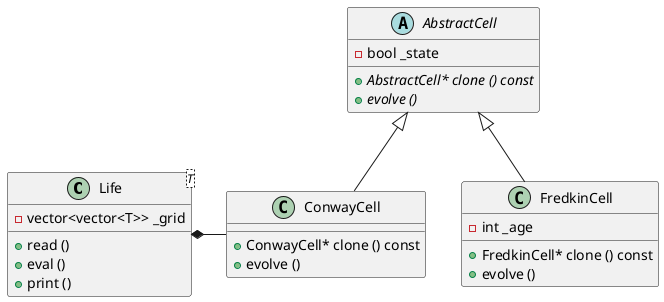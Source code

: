 @startuml
Life         *-  ConwayCell
AbstractCell ^-- ConwayCell
AbstractCell ^-- FredkinCell

class Life<T> {
    - vector<vector<T>> _grid
    + read ()
    + eval ()
    + print ()
    }

abstract class AbstractCell {
    - bool _state
    + {abstract} AbstractCell* clone () const
    + {abstract} evolve ()
    }

class ConwayCell {
    + ConwayCell* clone () const
    + evolve ()
    }

class FredkinCell {
    - int _age
    + FredkinCell* clone () const
    + evolve ()
    }

@enduml

